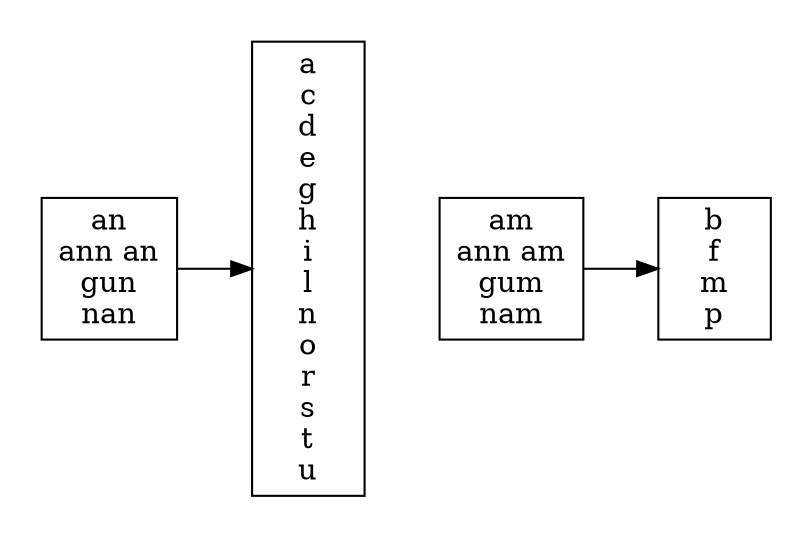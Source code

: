 digraph consonants_bfmp {
	graph [compound=true];
	node [shape = box];
	rankdir=LR;
	/* nodes */
	subgraph cluster_0 {
		style=filled;
        color=white;
		n_group		[label="an\nann an\ngun\nnan"];
		others		[label="a\nc\nd\ne\ng\nh\ni\nl\nn\no\nr\ns\nt\nu"];
		n_group -> others;
	}
	subgraph cluster_1 {
		style=filled;
        color=white;
		m_group		[label="am\nann am\ngum\nnam"];
		bfmp		[label="b\nf\nm\np"];
		m_group -> bfmp;
	}
	/* for alignment */
	others -> m_group [style = invis];
}